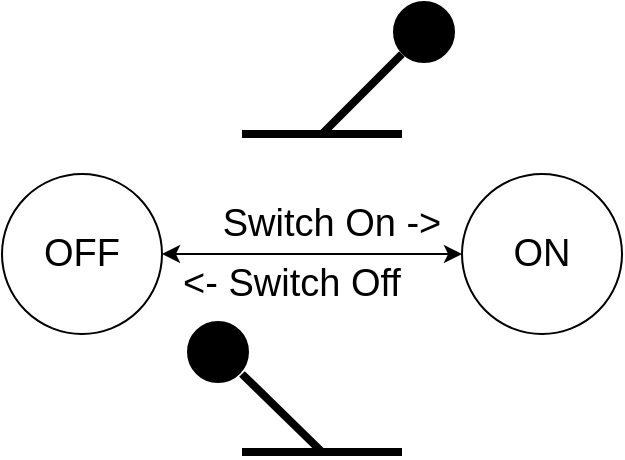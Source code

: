 <mxfile>
    <diagram id="nApY0GXeao1E4CzejnQw" name="Page-1">
        <mxGraphModel dx="746" dy="441" grid="1" gridSize="10" guides="1" tooltips="1" connect="1" arrows="1" fold="1" page="1" pageScale="1" pageWidth="850" pageHeight="1100" math="0" shadow="0">
            <root>
                <mxCell id="0"/>
                <mxCell id="1" parent="0"/>
                <mxCell id="38" value="&lt;font style=&quot;font-size: 19px;&quot;&gt;OFF&lt;/font&gt;" style="ellipse;whiteSpace=wrap;html=1;aspect=fixed;fillColor=none;" vertex="1" parent="1">
                    <mxGeometry x="240" y="100" width="80" height="80" as="geometry"/>
                </mxCell>
                <mxCell id="39" value="&lt;span style=&quot;font-size: 19px;&quot;&gt;ON&lt;/span&gt;" style="ellipse;whiteSpace=wrap;html=1;aspect=fixed;fillColor=none;" vertex="1" parent="1">
                    <mxGeometry x="470" y="100" width="80" height="80" as="geometry"/>
                </mxCell>
                <mxCell id="40" value="" style="endArrow=classic;startArrow=classic;html=1;fontSize=19;exitX=1;exitY=0.5;exitDx=0;exitDy=0;entryX=0;entryY=0.5;entryDx=0;entryDy=0;" edge="1" parent="1" source="38" target="39">
                    <mxGeometry width="50" height="50" relative="1" as="geometry">
                        <mxPoint x="360" y="150" as="sourcePoint"/>
                        <mxPoint x="410" y="100" as="targetPoint"/>
                    </mxGeometry>
                </mxCell>
                <mxCell id="41" value="Switch On -&amp;gt;" style="text;html=1;strokeColor=none;fillColor=none;align=center;verticalAlign=middle;whiteSpace=wrap;rounded=0;fontSize=19;" vertex="1" parent="1">
                    <mxGeometry x="340" y="110" width="130" height="30" as="geometry"/>
                </mxCell>
                <mxCell id="42" value="&amp;lt;- Switch Off" style="text;html=1;strokeColor=none;fillColor=none;align=center;verticalAlign=middle;whiteSpace=wrap;rounded=0;fontSize=19;" vertex="1" parent="1">
                    <mxGeometry x="320" y="140" width="130" height="30" as="geometry"/>
                </mxCell>
                <mxCell id="43" value="" style="endArrow=none;html=1;fontSize=19;strokeWidth=4;" edge="1" parent="1">
                    <mxGeometry width="50" height="50" relative="1" as="geometry">
                        <mxPoint x="360" y="80" as="sourcePoint"/>
                        <mxPoint x="440" y="80" as="targetPoint"/>
                    </mxGeometry>
                </mxCell>
                <mxCell id="44" value="" style="endArrow=none;html=1;fontSize=19;strokeWidth=4;" edge="1" parent="1">
                    <mxGeometry width="50" height="50" relative="1" as="geometry">
                        <mxPoint x="440" y="40" as="sourcePoint"/>
                        <mxPoint x="400" y="80" as="targetPoint"/>
                    </mxGeometry>
                </mxCell>
                <mxCell id="45" value="" style="ellipse;whiteSpace=wrap;html=1;aspect=fixed;fontSize=19;fillColor=#000000;" vertex="1" parent="1">
                    <mxGeometry x="436" y="14" width="30" height="30" as="geometry"/>
                </mxCell>
                <mxCell id="46" value="" style="endArrow=none;html=1;fontSize=19;strokeWidth=4;" edge="1" parent="1">
                    <mxGeometry width="50" height="50" relative="1" as="geometry">
                        <mxPoint x="360" y="239" as="sourcePoint"/>
                        <mxPoint x="440" y="239" as="targetPoint"/>
                    </mxGeometry>
                </mxCell>
                <mxCell id="47" value="" style="endArrow=none;html=1;fontSize=19;strokeWidth=4;" edge="1" parent="1">
                    <mxGeometry width="50" height="50" relative="1" as="geometry">
                        <mxPoint x="360" y="200" as="sourcePoint"/>
                        <mxPoint x="400" y="239" as="targetPoint"/>
                    </mxGeometry>
                </mxCell>
                <mxCell id="48" value="" style="ellipse;whiteSpace=wrap;html=1;aspect=fixed;fontSize=19;fillColor=#000000;" vertex="1" parent="1">
                    <mxGeometry x="333" y="174" width="30" height="30" as="geometry"/>
                </mxCell>
            </root>
        </mxGraphModel>
    </diagram>
</mxfile>